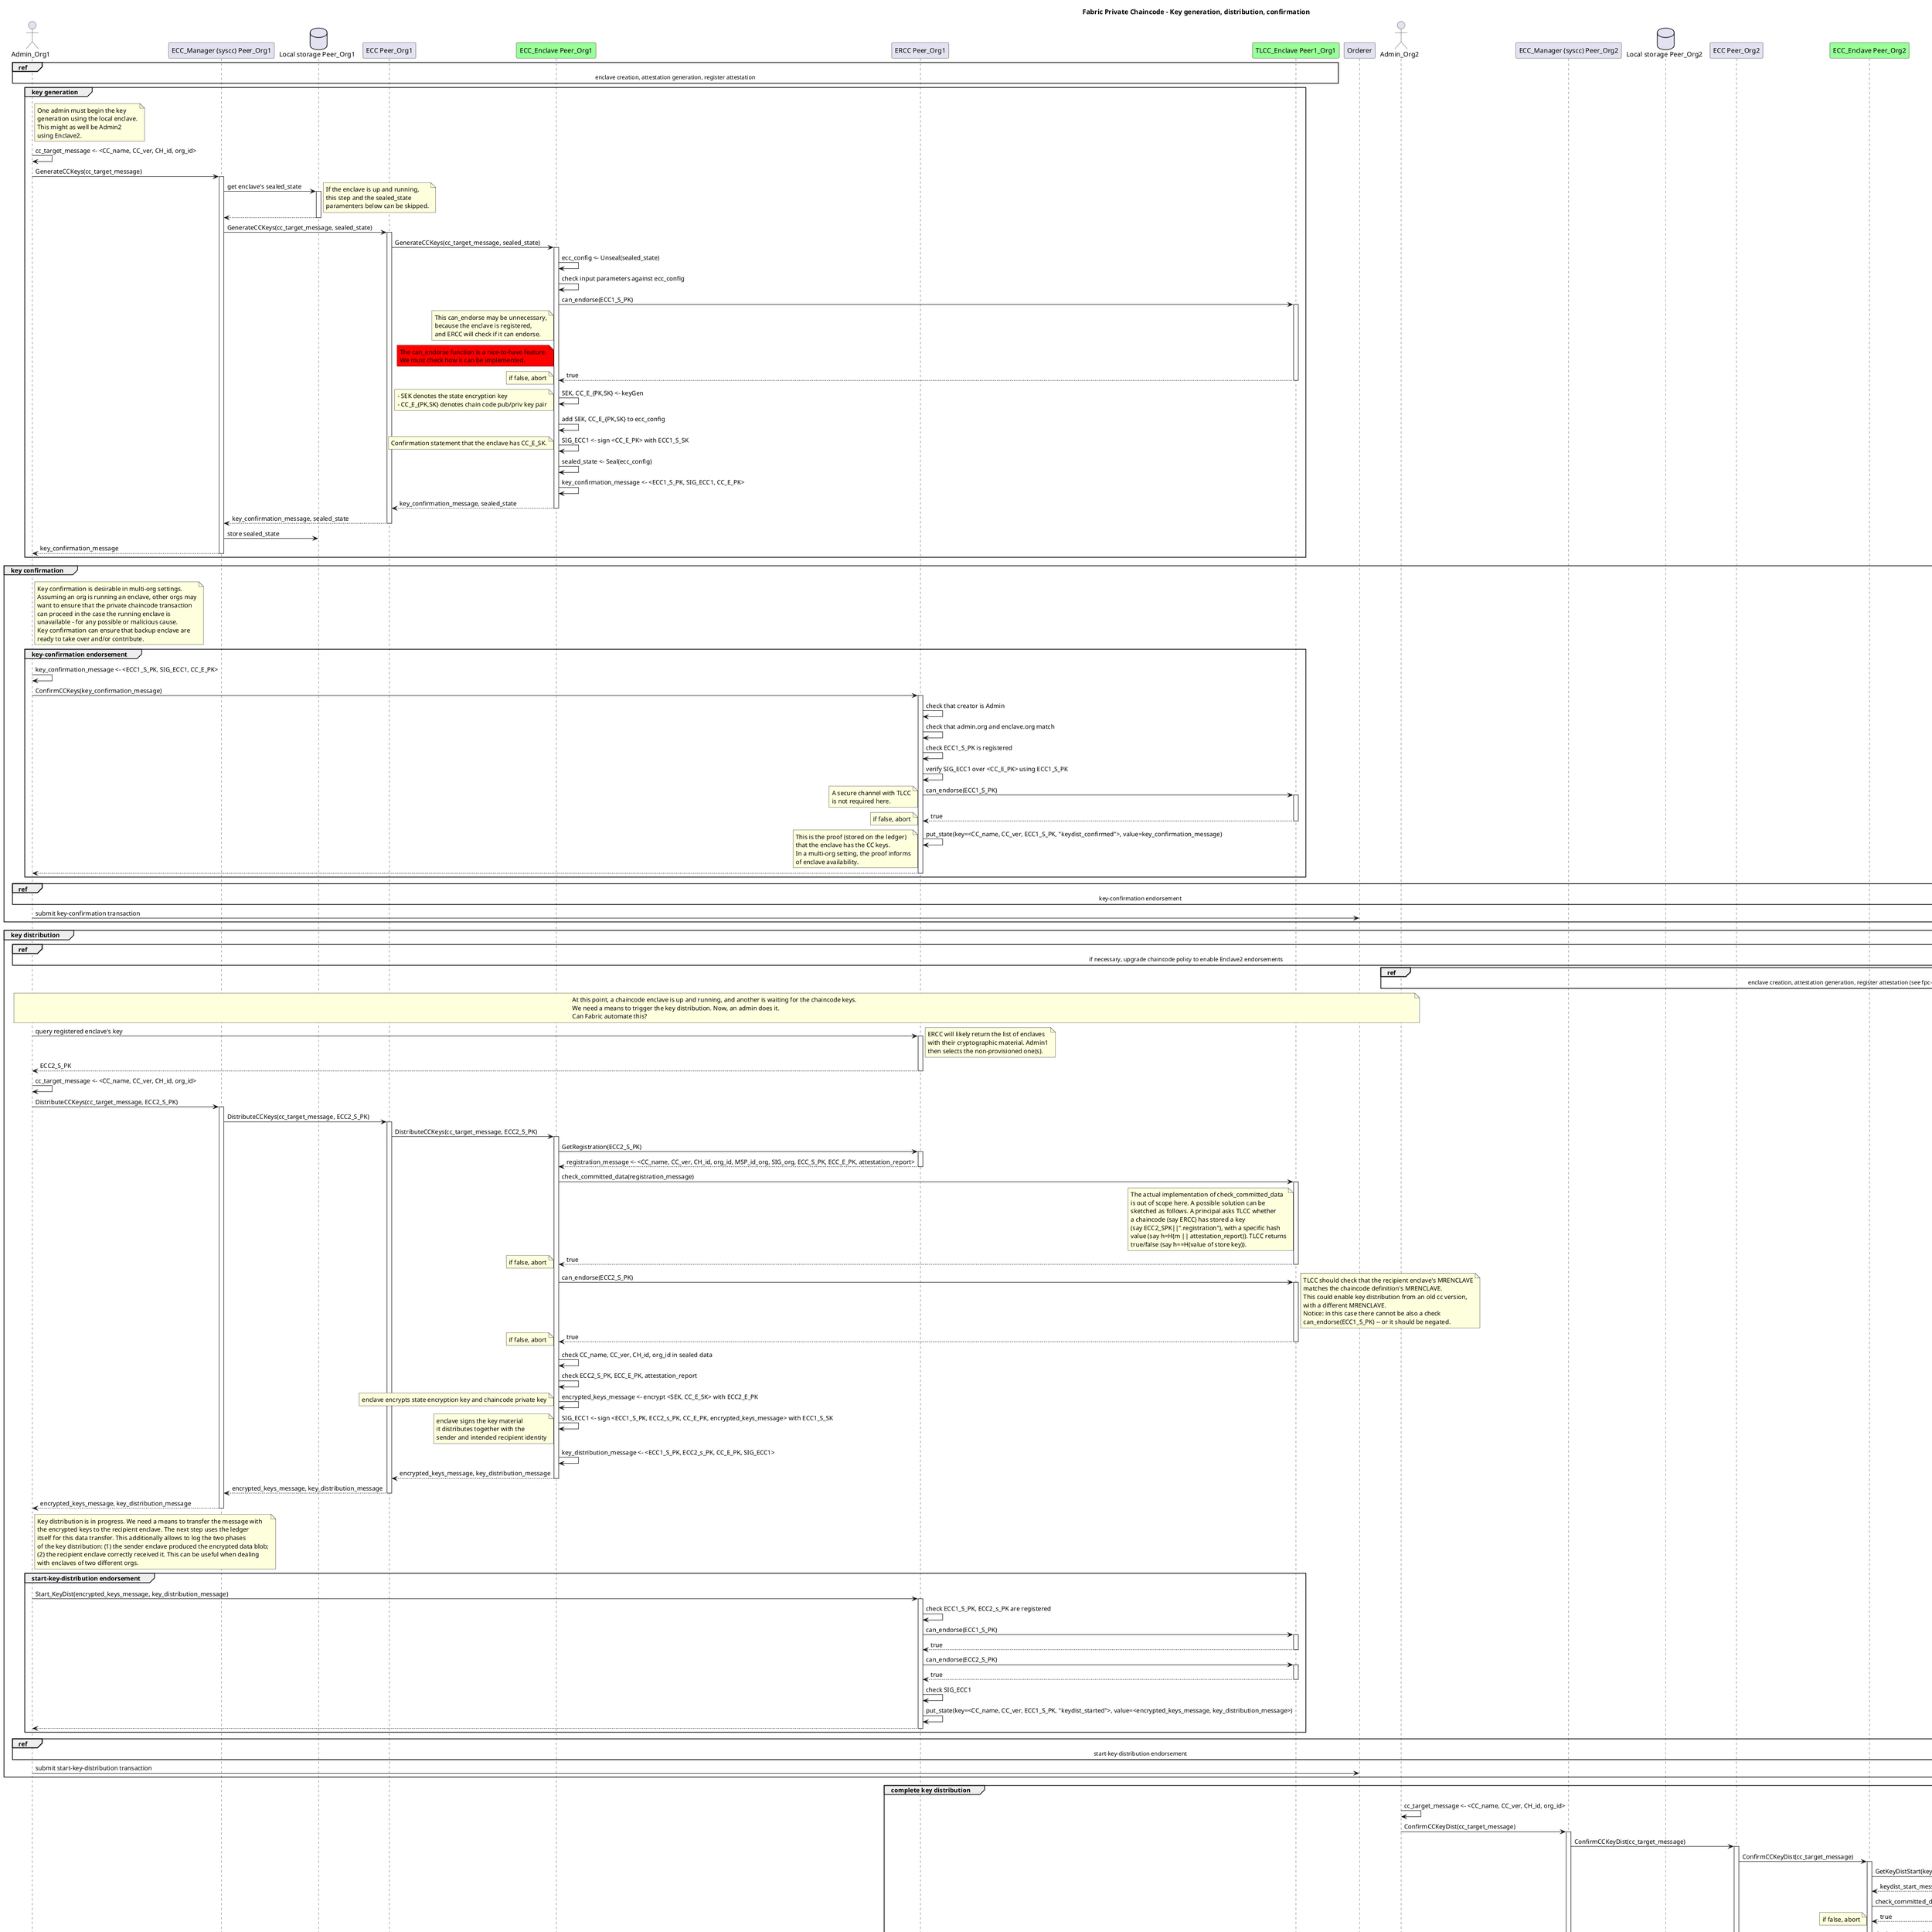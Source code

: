 /'
    Copyright Intel Corp. All Rights Reserved.
    Copyright IBM Corp. All Rights Reserved.

    SPDX-License-Identifier: Apache-2.0
'/

@startuml

!pragma teoz true

hide footbox
title Foot Box removed

title Fabric Private Chaincode - Key generation, distribution, confirmation 

actor       "Admin_Org1" as Admin1
participant "ECC_Manager (syscc) Peer_Org1" as ECC_Manager1
database    "Local storage Peer_Org1" as Storage1
participant "ECC Peer_Org1" as ECC1
participant "ECC_Enclave Peer_Org1" as Enclave1 #99FF99
participant "ERCC Peer_Org1" as ERCC1
participant "TLCC_Enclave Peer1_Org1" as TLCC_Enclave1 #99FF99

participant Orderer as Orderer

actor	    "Admin_Org2" as Admin2
participant "ECC_Manager (syscc) Peer_Org2" as ECC_Manager2
database    "Local storage Peer_Org2" as Storage2
participant "ECC Peer_Org2" as ECC2
participant "ECC_Enclave Peer_Org2" as Enclave2 #99FF99
participant "ERCC Peer_Org2" as ERCC2
participant "TLCC_Enclave Peer1_Org1" as TLCC_Enclave2 #99FF99


ref over Admin1, ECC_Manager1, ECC1, Enclave1, ERCC1, TLCC_Enclave1
  enclave creation, attestation generation, register attestation
end ref

group key generation

  note right Admin1
    One admin must begin the key
    generation using the local enclave.
    This might as well be Admin2
    using Enclave2.
  end note
  Admin1        -> Admin1       :   cc_target_message <- <CC_name, CC_ver, CH_id, org_id>
  Admin1        -> ECC_Manager1 ++: GenerateCCKeys(cc_target_message)
  ECC_Manager1  -> Storage1     ++: get enclave's sealed_state
  note right
    If the enclave is up and running,
    this step and the sealed_state
    paramenters below can be skipped.
  end note
  return /'Storage1 -> ECC_Manager1'/

  ECC_Manager1  -> ECC1         ++: GenerateCCKeys(cc_target_message, sealed_state)
  ECC1          -> Enclave1     ++: GenerateCCKeys(cc_target_message, sealed_state)
  Enclave1      -> Enclave1     :   ecc_config <- Unseal(sealed_state)
  Enclave1      -> Enclave1     :   check input parameters against ecc_config 
  Enclave1      -> TLCC_Enclave1++: can_endorse(ECC1_S_PK)
    note left of Enclave1
        This can_endorse may be unnecessary,
        because the enclave is registered,
        and ERCC will check if it can endorse.
    end note
    note left of Enclave1 #ff0000
        The can_endorse function is a nice-to-have feature.
        We must check how it can be implemented.
    end note

  return true
    note left
        if false, abort
    end note

  Enclave1      -> Enclave1     :   SEK, CC_E_{PK,SK} <- keyGen
    note left
        - SEK denotes the state encryption key
        - CC_E_{PK,SK} denotes chain code pub/priv key pair
    end note
  Enclave1      -> Enclave1     :   add SEK, CC_E_{PK,SK} to ecc_config
  Enclave1      -> Enclave1     : SIG_ECC1 <- sign <CC_E_PK> with ECC1_S_SK
    note left
        Confirmation statement that the enclave has CC_E_SK.
    end note

  Enclave1      -> Enclave1     :   sealed_state <- Seal(ecc_config)
  Enclave1      -> Enclave1     :   key_confirmation_message <- <ECC1_S_PK, SIG_ECC1, CC_E_PK>

  return key_confirmation_message, sealed_state /'ECC1 -> Enclave1'/
  return key_confirmation_message, sealed_state /'ECC_Manager1 -> ECC1'/

  ECC_Manager1  -> Storage1     :   store sealed_state

  return key_confirmation_message /'Admin1 -> ECC_Manager1'/

end group

'note right Admin1 #ff0000
'    Discussion needed ... see below
'end note

'note right Admin1
'    - Where do we store ECC1_S_PK, SIG_ECC, m, CC_E_PK??? At ECC or ERCC?
'    - Do we treat key-mgnt as FPC lifcycle or is this application specific?
'    - If FPC lifecycle => ERCC ; otherwise ECC
'end note

'note right Admin1
'    **ERCC**
'    + aligned with FPC lifcycle policy
'    + central place where also FPC chaincodes store keys
'    - how can ECC_Enclave access? m is stored in ERCC namespace
'    - ERCC namspace can be accessed through cc2cc call
'        but not protected through TLCC
'    TBD ...
'end note

'note right Admin1
'    **ECC**
'    + easy to securely access m protected through TLCC
'    - difficult with application policy
'    TBD ...
'end note

group key confirmation

  note right of Admin1
    Key confirmation is desirable in multi-org settings.
    Assuming an org is running an enclave, other orgs may
    want to ensure that the private chaincode transaction
    can proceed in the case the running enclave is
    unavailable - for any possible or malicious cause.
    Key confirmation can ensure that backup enclave are
    ready to take over and/or contribute.
  end note
  group key-confirmation endorsement
    Admin1  -> Admin1       :   key_confirmation_message <- <ECC1_S_PK, SIG_ECC1, CC_E_PK>
    Admin1  -> ERCC1        ++: ConfirmCCKeys(key_confirmation_message)
    ERCC1   -> ERCC1        :   check that creator is Admin
    ERCC1   -> ERCC1        :   check that admin.org and enclave.org match
    ERCC1   -> ERCC1        :   check ECC1_S_PK is registered
    ERCC1   -> ERCC1        :   verify SIG_ECC1 over <CC_E_PK> using ECC1_S_PK
    ERCC1   -> TLCC_Enclave1++: can_endorse(ECC1_S_PK)
        note left
            A secure channel with TLCC
            is not required here.
        end note
    return true
    note left
        if false, abort
    end note
    ERCC1   -> ERCC1    :   put_state(key=<CC_name, CC_ver, ECC1_S_PK, "keydist_confirmed">, value=key_confirmation_message)
        note left
            This is the proof (stored on the ledger)
            that the enclave has the CC keys.
            In a multi-org setting, the proof informs
            of enclave availability.
        end note

    return /'Admin1 -> ERCC1'/

  end group

  ref over Admin1, ERCC2
    key-confirmation endorsement
  end ref

  Admin1 -> Orderer: submit key-confirmation transaction

end group


group key distribution
  ref over Admin1, TLCC_Enclave1, Admin2, TLCC_Enclave2
    if necessary, upgrade chaincode policy to enable Enclave2 endorsements
  end ref 
  
  ref over Admin2, ECC_Manager2, ECC2, Enclave2, ERCC2, TLCC_Enclave2
    enclave creation, attestation generation, register attestation (see fpc-registration-new.puml)
  end ref

  note over Admin1, Admin2
    At this point, a chaincode enclave is up and running, and another is waiting for the chaincode keys.
    We need a means to trigger the key distribution. Now, an admin does it.
    Can Fabric automate this?
  end note

  Admin1        -> ERCC1            ++: query registered enclave's key
    note right
        ERCC will likely return the list of enclaves
        with their cryptographic material. Admin1
        then selects the non-provisioned one(s).
    end note
  return ECC2_S_PK /'Admin1 -> ERCC1'/

  Admin1        -> Admin1           :   cc_target_message <- <CC_name, CC_ver, CH_id, org_id>
  Admin1        -> ECC_Manager1     ++: DistributeCCKeys(cc_target_message, ECC2_S_PK)
  ECC_Manager1  -> ECC1             ++: DistributeCCKeys(cc_target_message, ECC2_S_PK)
  ECC1          -> Enclave1         ++: DistributeCCKeys(cc_target_message, ECC2_S_PK)
  Enclave1      -> ERCC1            ++: GetRegistration(ECC2_S_PK)
  return registration_message <- <CC_name, CC_ver, CH_id, org_id, MSP_id_org, SIG_org, ECC_S_PK, ECC_E_PK, attestation_report> /'Enclave1 -> ERCC1'/
  Enclave1      -> TLCC_Enclave1    ++: check_committed_data(registration_message)
  note left of TLCC_Enclave1
    The actual implementation of check_committed_data
    is out of scope here. A possible solution can be
    sketched as follows. A principal asks TLCC whether
    a chaincode (say ERCC) has stored a key
    (say ECC2_SPK||".registration"), with a specific hash
    value (say h=H(m || attestation_report)). TLCC returns
    true/false (say h==H(value of store key)).
  end note
  return true /'Enclave1 -> TLCC_Enclave1'/
    note left
        if false, abort
    end note
  Enclave1      -> TLCC_Enclave1    ++: can_endorse(ECC2_S_PK)
    note right
        TLCC checks the endorsement policy to determine
        if the recipient enclave is an eligible endorser.
    end note
    note right
        TLCC should check that the recipient enclave's MRENCLAVE
        matches the chaincode definition's MRENCLAVE.
        This could enable key distribution from an old cc version,
        with a different MRENCLAVE.
        Notice: in this case there cannot be also a check
        can_endorse(ECC1_S_PK) -- or it should be negated.
    end note
  return true /'Enclave1 -> TLCC_Enclave1'/
    note left
        if false, abort
    end note
  Enclave1      -> Enclave1         :   check CC_name, CC_ver, CH_id, org_id in sealed data
  Enclave1      -> Enclave1         :   check ECC2_S_PK, ECC_E_PK, attestation_report
  Enclave1      -> Enclave1         :   encrypted_keys_message <- encrypt <SEK, CC_E_SK> with ECC2_E_PK
    note left
        enclave encrypts state encryption key and chaincode private key
    end note

  Enclave1      -> Enclave1         :   SIG_ECC1 <- sign <ECC1_S_PK, ECC2_s_PK, CC_E_PK, encrypted_keys_message> with ECC1_S_SK
    note left
        enclave signs the key material
        it distributes together with the
        sender and intended recipient identity
    end note

  Enclave1      -> Enclave1         :   key_distribution_message <- <ECC1_S_PK, ECC2_s_PK, CC_E_PK, SIG_ECC1>

  return encrypted_keys_message, key_distribution_message /'ECC1 -> Enclave1'/
  return encrypted_keys_message, key_distribution_message /'ECC_Manager1 -> ECC1'/
  return encrypted_keys_message, key_distribution_message /'Admin1 -> ECC_Manager1'/

  note right Admin1
    Key distribution is in progress. We need a means to transfer the message with
    the encrypted keys to the recipient enclave. The next step uses the ledger
    itself for this data transfer. This additionally allows to log the two phases
    of the key distribution: (1) the sender enclave produced the encrypted data blob;
    (2) the recipient enclave correctly received it. This can be useful when dealing
    with enclaves of two different orgs.
  end note

  group start-key-distribution endorsement
    Admin1      -> ERCC1            ++: Start_KeyDist(encrypted_keys_message, key_distribution_message)
    ERCC1       -> ERCC1            :   check ECC1_S_PK, ECC2_s_PK are registered
    ERCC1       -> TLCC_Enclave1++: can_endorse(ECC1_S_PK)
    return true
    ERCC1       -> TLCC_Enclave1++: can_endorse(ECC2_S_PK)
    return true
    ERCC1       -> ERCC1            :   check SIG_ECC1
    ERCC1       -> ERCC1            :   put_state(key=<CC_name, CC_ver, ECC1_S_PK, "keydist_started">, value=<encrypted_keys_message, key_distribution_message>)
    return /'Admin1 -> ERCC1'/
  end group

  ref over Admin1, ERCC2
    start-key-distribution endorsement
  end ref

  Admin1 -> Orderer: submit start-key-distribution transaction
end group

group complete key distribution
  Admin2        -> Admin2           :   cc_target_message <- <CC_name, CC_ver, CH_id, org_id>
  Admin2        -> ECC_Manager2     ++: ConfirmCCKeyDist(cc_target_message)
  ECC_Manager2  -> ECC2             ++: ConfirmCCKeyDist(cc_target_message)
  ECC2          -> Enclave2         ++: ConfirmCCKeyDist(cc_target_message)
  Enclave2      -> ERCC2            ++: GetKeyDistStart(key=<CC_name, CC_ver, ECC2_S_PK, "keydist_started">)
  return keydist_start_message <- value=<encrypted_keys_message, key_distribution_message> /'Enclave2 -> ERCC2'/
  Enclave2      -> TLCC_Enclave2    ++: check_committed_data(keydist_start_message)
  return true /'Enclave2 -> TLCC_Enclave2'/
    note left
        if false, abort
    end note
  Enclave2      -> ERCC2            ++: GetRegistration(ECC1_S_PK)
  return registration_message <- <CC_name, CC_ver, CH_id, org_id, MSP_id_org, SIG_org, ECC1_S_PK, ECC1_E_PK, attestation_report> /'Enclave2 -> ERCC2'/
  Enclave2      -> TLCC_Enclave2    ++: check_committed_data(registration_message)
  return true /'Enclave2 -> TLCC_Enclave2'/
    note left
        if false, abort
    end note
  Enclave2      -> Enclave2         :   verify attestation report
  Enclave2      -> Enclave2         :   verify ECC1_S_PK matches in registration_message and keydist_start_message
  Enclave2      -> Enclave2         :   verify SIG_ECC1
  Enclave2      -> Enclave2         :   SEK, CC_E_SK <- decrypt(keydist_start_message.encrypted_keys_message) with ECC2_E_SK

  Enclave2      -> Enclave2         :   SIG_ECC2 <- sign <CC_E_PK> with ECC2_S_SK
  Enclave2      -> Enclave2         :   store SEK, CC_E_SK in sealed_state
  Enclave2      -> Enclave2         :   key_confirmation_message <- <ECC2_S_PK, SIG_ECC2, CC_E_PK>

  return key_confirmation_message, sealed_state /'Enclave2 -> ECC2'/
  return key_confirmation_message, sealed_state /'ECC2 -> ECC_Manager2'/

  ECC_Manager2  -> Storage2     :   store sealed_state

  return key_confirmation_message /'Admin2 -> ECC_Manager2'/

  ref over ERCC1, Admin2, ERCC2, Orderer
    key confirmation (same as that from Admin1)
  end ref

end group

@enduml
